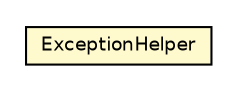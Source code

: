 #!/usr/local/bin/dot
#
# Class diagram 
# Generated by UmlGraph version 4.6 (http://www.spinellis.gr/sw/umlgraph)
#

digraph G {
	edge [fontname="Helvetica",fontsize=10,labelfontname="Helvetica",labelfontsize=10];
	node [fontname="Helvetica",fontsize=10,shape=plaintext];
	// org.synchronoss.cpo.helper.ExceptionHelper
	c16573 [label=<<table border="0" cellborder="1" cellspacing="0" cellpadding="2" port="p" bgcolor="lemonChiffon" href="./ExceptionHelper.html">
		<tr><td><table border="0" cellspacing="0" cellpadding="1">
			<tr><td> ExceptionHelper </td></tr>
		</table></td></tr>
		</table>>, fontname="Helvetica", fontcolor="black", fontsize=9.0];
}

